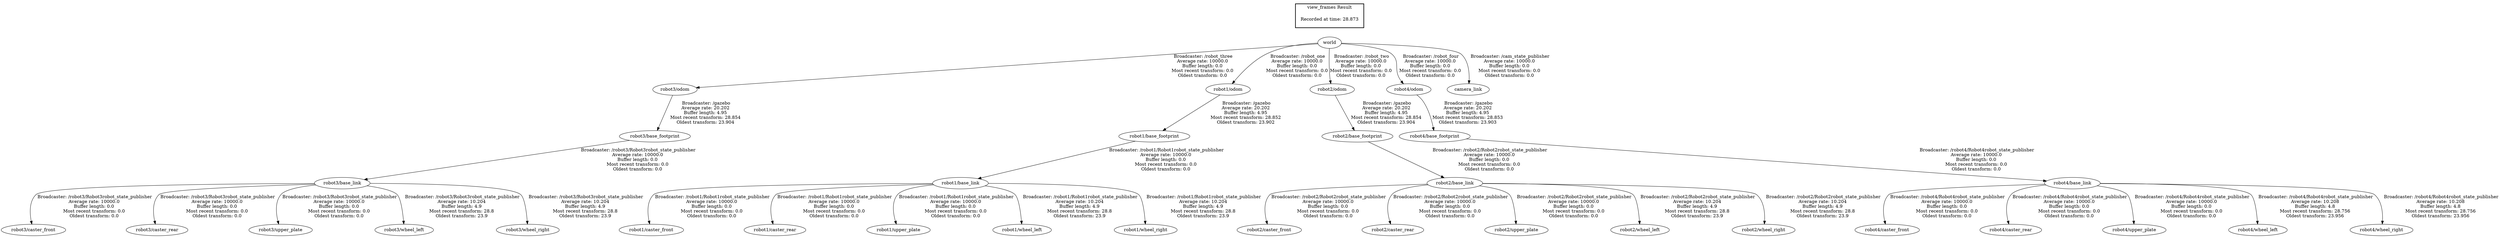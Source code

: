 digraph G {
"robot3/base_footprint" -> "robot3/base_link"[label=" Broadcaster: /robot3/Robot3robot_state_publisher\nAverage rate: 10000.0\nBuffer length: 0.0\nMost recent transform: 0.0\nOldest transform: 0.0\n"];
"robot3/odom" -> "robot3/base_footprint"[label=" Broadcaster: /gazebo\nAverage rate: 20.202\nBuffer length: 4.95\nMost recent transform: 28.854\nOldest transform: 23.904\n"];
"robot3/base_link" -> "robot3/caster_front"[label=" Broadcaster: /robot3/Robot3robot_state_publisher\nAverage rate: 10000.0\nBuffer length: 0.0\nMost recent transform: 0.0\nOldest transform: 0.0\n"];
"robot3/base_link" -> "robot3/caster_rear"[label=" Broadcaster: /robot3/Robot3robot_state_publisher\nAverage rate: 10000.0\nBuffer length: 0.0\nMost recent transform: 0.0\nOldest transform: 0.0\n"];
"robot3/base_link" -> "robot3/upper_plate"[label=" Broadcaster: /robot3/Robot3robot_state_publisher\nAverage rate: 10000.0\nBuffer length: 0.0\nMost recent transform: 0.0\nOldest transform: 0.0\n"];
"world" -> "robot1/odom"[label=" Broadcaster: /robot_one\nAverage rate: 10000.0\nBuffer length: 0.0\nMost recent transform: 0.0\nOldest transform: 0.0\n"];
"robot1/base_footprint" -> "robot1/base_link"[label=" Broadcaster: /robot1/Robot1robot_state_publisher\nAverage rate: 10000.0\nBuffer length: 0.0\nMost recent transform: 0.0\nOldest transform: 0.0\n"];
"robot1/odom" -> "robot1/base_footprint"[label=" Broadcaster: /gazebo\nAverage rate: 20.202\nBuffer length: 4.95\nMost recent transform: 28.852\nOldest transform: 23.902\n"];
"robot1/base_link" -> "robot1/caster_front"[label=" Broadcaster: /robot1/Robot1robot_state_publisher\nAverage rate: 10000.0\nBuffer length: 0.0\nMost recent transform: 0.0\nOldest transform: 0.0\n"];
"robot1/base_link" -> "robot1/caster_rear"[label=" Broadcaster: /robot1/Robot1robot_state_publisher\nAverage rate: 10000.0\nBuffer length: 0.0\nMost recent transform: 0.0\nOldest transform: 0.0\n"];
"robot1/base_link" -> "robot1/upper_plate"[label=" Broadcaster: /robot1/Robot1robot_state_publisher\nAverage rate: 10000.0\nBuffer length: 0.0\nMost recent transform: 0.0\nOldest transform: 0.0\n"];
"robot2/base_footprint" -> "robot2/base_link"[label=" Broadcaster: /robot2/Robot2robot_state_publisher\nAverage rate: 10000.0\nBuffer length: 0.0\nMost recent transform: 0.0\nOldest transform: 0.0\n"];
"robot2/odom" -> "robot2/base_footprint"[label=" Broadcaster: /gazebo\nAverage rate: 20.202\nBuffer length: 4.95\nMost recent transform: 28.854\nOldest transform: 23.904\n"];
"robot2/base_link" -> "robot2/caster_front"[label=" Broadcaster: /robot2/Robot2robot_state_publisher\nAverage rate: 10000.0\nBuffer length: 0.0\nMost recent transform: 0.0\nOldest transform: 0.0\n"];
"robot2/base_link" -> "robot2/caster_rear"[label=" Broadcaster: /robot2/Robot2robot_state_publisher\nAverage rate: 10000.0\nBuffer length: 0.0\nMost recent transform: 0.0\nOldest transform: 0.0\n"];
"robot2/base_link" -> "robot2/upper_plate"[label=" Broadcaster: /robot2/Robot2robot_state_publisher\nAverage rate: 10000.0\nBuffer length: 0.0\nMost recent transform: 0.0\nOldest transform: 0.0\n"];
"world" -> "robot2/odom"[label=" Broadcaster: /robot_two\nAverage rate: 10000.0\nBuffer length: 0.0\nMost recent transform: 0.0\nOldest transform: 0.0\n"];
"world" -> "robot4/odom"[label=" Broadcaster: /robot_four\nAverage rate: 10000.0\nBuffer length: 0.0\nMost recent transform: 0.0\nOldest transform: 0.0\n"];
"robot4/base_footprint" -> "robot4/base_link"[label=" Broadcaster: /robot4/Robot4robot_state_publisher\nAverage rate: 10000.0\nBuffer length: 0.0\nMost recent transform: 0.0\nOldest transform: 0.0\n"];
"robot4/odom" -> "robot4/base_footprint"[label=" Broadcaster: /gazebo\nAverage rate: 20.202\nBuffer length: 4.95\nMost recent transform: 28.853\nOldest transform: 23.903\n"];
"robot4/base_link" -> "robot4/caster_front"[label=" Broadcaster: /robot4/Robot4robot_state_publisher\nAverage rate: 10000.0\nBuffer length: 0.0\nMost recent transform: 0.0\nOldest transform: 0.0\n"];
"robot4/base_link" -> "robot4/caster_rear"[label=" Broadcaster: /robot4/Robot4robot_state_publisher\nAverage rate: 10000.0\nBuffer length: 0.0\nMost recent transform: 0.0\nOldest transform: 0.0\n"];
"robot4/base_link" -> "robot4/upper_plate"[label=" Broadcaster: /robot4/Robot4robot_state_publisher\nAverage rate: 10000.0\nBuffer length: 0.0\nMost recent transform: 0.0\nOldest transform: 0.0\n"];
"world" -> "robot3/odom"[label=" Broadcaster: /robot_three\nAverage rate: 10000.0\nBuffer length: 0.0\nMost recent transform: 0.0\nOldest transform: 0.0\n"];
"world" -> "camera_link"[label=" Broadcaster: /cam_state_publisher\nAverage rate: 10000.0\nBuffer length: 0.0\nMost recent transform: 0.0\nOldest transform: 0.0\n"];
"robot2/base_link" -> "robot2/wheel_left"[label=" Broadcaster: /robot2/Robot2robot_state_publisher\nAverage rate: 10.204\nBuffer length: 4.9\nMost recent transform: 28.8\nOldest transform: 23.9\n"];
"robot2/base_link" -> "robot2/wheel_right"[label=" Broadcaster: /robot2/Robot2robot_state_publisher\nAverage rate: 10.204\nBuffer length: 4.9\nMost recent transform: 28.8\nOldest transform: 23.9\n"];
"robot3/base_link" -> "robot3/wheel_left"[label=" Broadcaster: /robot3/Robot3robot_state_publisher\nAverage rate: 10.204\nBuffer length: 4.9\nMost recent transform: 28.8\nOldest transform: 23.9\n"];
"robot3/base_link" -> "robot3/wheel_right"[label=" Broadcaster: /robot3/Robot3robot_state_publisher\nAverage rate: 10.204\nBuffer length: 4.9\nMost recent transform: 28.8\nOldest transform: 23.9\n"];
"robot1/base_link" -> "robot1/wheel_left"[label=" Broadcaster: /robot1/Robot1robot_state_publisher\nAverage rate: 10.204\nBuffer length: 4.9\nMost recent transform: 28.8\nOldest transform: 23.9\n"];
"robot1/base_link" -> "robot1/wheel_right"[label=" Broadcaster: /robot1/Robot1robot_state_publisher\nAverage rate: 10.204\nBuffer length: 4.9\nMost recent transform: 28.8\nOldest transform: 23.9\n"];
"robot4/base_link" -> "robot4/wheel_left"[label=" Broadcaster: /robot4/Robot4robot_state_publisher\nAverage rate: 10.208\nBuffer length: 4.8\nMost recent transform: 28.756\nOldest transform: 23.956\n"];
"robot4/base_link" -> "robot4/wheel_right"[label=" Broadcaster: /robot4/Robot4robot_state_publisher\nAverage rate: 10.208\nBuffer length: 4.8\nMost recent transform: 28.756\nOldest transform: 23.956\n"];
edge [style=invis];
 subgraph cluster_legend { style=bold; color=black; label ="view_frames Result";
"Recorded at time: 28.873"[ shape=plaintext ] ;
}->"world";
}
